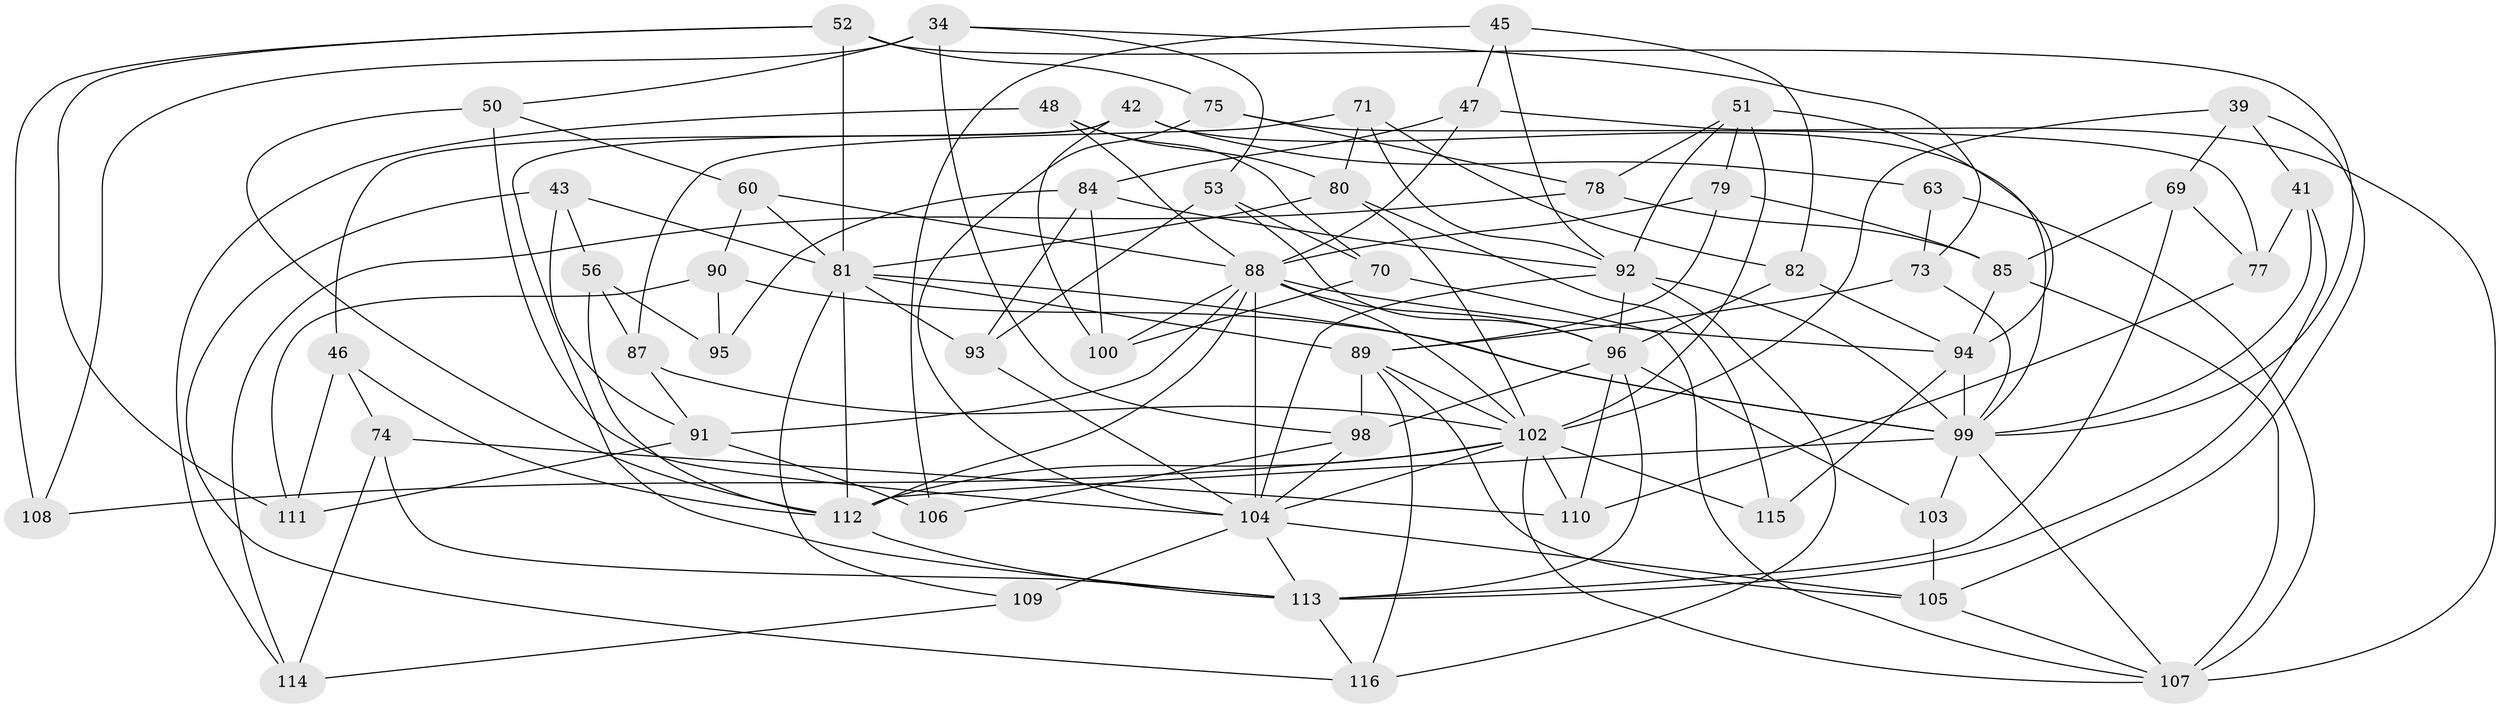 // original degree distribution, {4: 1.0}
// Generated by graph-tools (version 1.1) at 2025/57/03/09/25 04:57:16]
// undirected, 58 vertices, 146 edges
graph export_dot {
graph [start="1"]
  node [color=gray90,style=filled];
  34 [super="+19"];
  39;
  41;
  42 [super="+11"];
  43;
  45;
  46;
  47;
  48;
  50;
  51 [super="+29"];
  52 [super="+33"];
  53;
  56;
  60;
  63;
  69;
  70;
  71;
  73;
  74;
  75;
  77;
  78;
  79;
  80 [super="+1"];
  81 [super="+17+61+25"];
  82;
  84 [super="+44"];
  85 [super="+65"];
  87;
  88 [super="+35+72"];
  89 [super="+20+55+66"];
  90;
  91 [super="+7"];
  92 [super="+64+57"];
  93;
  94 [super="+62"];
  95;
  96 [super="+14+38+76"];
  98 [super="+4+23"];
  99 [super="+86+49"];
  100;
  102 [super="+22+97"];
  103;
  104 [super="+28+101+83"];
  105 [super="+67"];
  106;
  107 [super="+18+37"];
  108;
  109;
  110;
  111;
  112 [super="+27+54"];
  113 [super="+24+68"];
  114;
  115;
  116;
  34 -- 53;
  34 -- 98 [weight=2];
  34 -- 73;
  34 -- 108;
  34 -- 50;
  39 -- 41;
  39 -- 69;
  39 -- 105;
  39 -- 102;
  41 -- 77;
  41 -- 113;
  41 -- 99;
  42 -- 63 [weight=2];
  42 -- 100;
  42 -- 46;
  42 -- 113;
  42 -- 99;
  43 -- 116;
  43 -- 56;
  43 -- 91;
  43 -- 81;
  45 -- 106;
  45 -- 82;
  45 -- 47;
  45 -- 92;
  46 -- 74;
  46 -- 111;
  46 -- 112;
  47 -- 84;
  47 -- 88;
  47 -- 107;
  48 -- 70;
  48 -- 114;
  48 -- 80;
  48 -- 88;
  50 -- 112;
  50 -- 60;
  50 -- 104;
  51 -- 79;
  51 -- 94;
  51 -- 102 [weight=2];
  51 -- 92;
  51 -- 78;
  52 -- 75;
  52 -- 81 [weight=2];
  52 -- 108;
  52 -- 111;
  52 -- 99;
  53 -- 93;
  53 -- 70;
  53 -- 96;
  56 -- 87;
  56 -- 95;
  56 -- 112;
  60 -- 81;
  60 -- 90;
  60 -- 88;
  63 -- 73;
  63 -- 107;
  69 -- 77;
  69 -- 85;
  69 -- 113;
  70 -- 100;
  70 -- 107;
  71 -- 80;
  71 -- 87;
  71 -- 82;
  71 -- 92;
  73 -- 89;
  73 -- 99;
  74 -- 113;
  74 -- 110;
  74 -- 114;
  75 -- 104;
  75 -- 77;
  75 -- 78;
  77 -- 110;
  78 -- 114;
  78 -- 85;
  79 -- 89;
  79 -- 85;
  79 -- 88;
  80 -- 115 [weight=2];
  80 -- 81;
  80 -- 102;
  81 -- 109;
  81 -- 93;
  81 -- 89;
  81 -- 112;
  81 -- 99;
  82 -- 96;
  82 -- 94;
  84 -- 95 [weight=2];
  84 -- 93;
  84 -- 100;
  84 -- 92;
  85 -- 94;
  85 -- 107 [weight=2];
  87 -- 91;
  87 -- 102;
  88 -- 100;
  88 -- 94 [weight=3];
  88 -- 96 [weight=2];
  88 -- 104 [weight=5];
  88 -- 91;
  88 -- 112;
  88 -- 102;
  89 -- 116;
  89 -- 102 [weight=3];
  89 -- 98 [weight=2];
  89 -- 105;
  90 -- 95;
  90 -- 111;
  90 -- 99;
  91 -- 106 [weight=2];
  91 -- 111;
  92 -- 104 [weight=2];
  92 -- 116;
  92 -- 96;
  92 -- 99 [weight=4];
  93 -- 104;
  94 -- 115;
  94 -- 99;
  96 -- 98 [weight=2];
  96 -- 110;
  96 -- 103;
  96 -- 113;
  98 -- 106;
  98 -- 104;
  99 -- 107;
  99 -- 112;
  99 -- 103;
  102 -- 104 [weight=3];
  102 -- 115;
  102 -- 107;
  102 -- 108 [weight=2];
  102 -- 110;
  102 -- 112;
  103 -- 105 [weight=2];
  104 -- 105;
  104 -- 109 [weight=2];
  104 -- 113;
  105 -- 107;
  109 -- 114;
  112 -- 113;
  113 -- 116;
}
